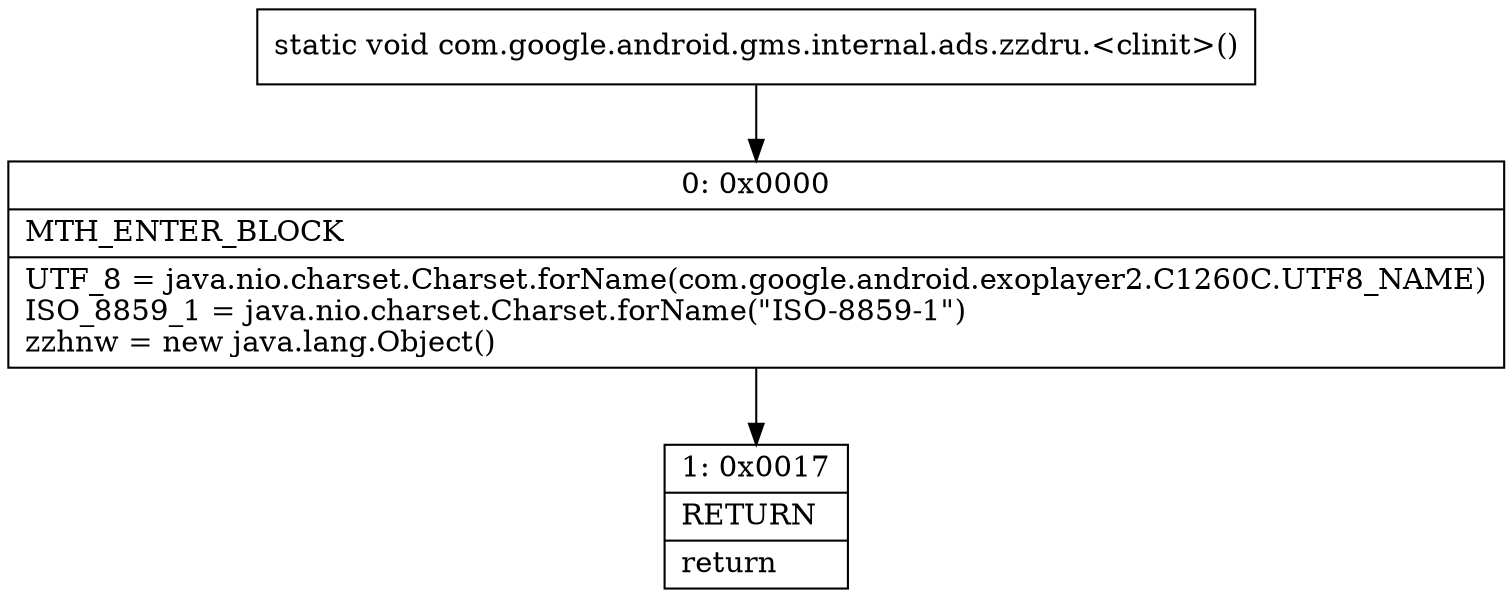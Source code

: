 digraph "CFG forcom.google.android.gms.internal.ads.zzdru.\<clinit\>()V" {
Node_0 [shape=record,label="{0\:\ 0x0000|MTH_ENTER_BLOCK\l|UTF_8 = java.nio.charset.Charset.forName(com.google.android.exoplayer2.C1260C.UTF8_NAME)\lISO_8859_1 = java.nio.charset.Charset.forName(\"ISO\-8859\-1\")\lzzhnw = new java.lang.Object()\l}"];
Node_1 [shape=record,label="{1\:\ 0x0017|RETURN\l|return\l}"];
MethodNode[shape=record,label="{static void com.google.android.gms.internal.ads.zzdru.\<clinit\>() }"];
MethodNode -> Node_0;
Node_0 -> Node_1;
}

